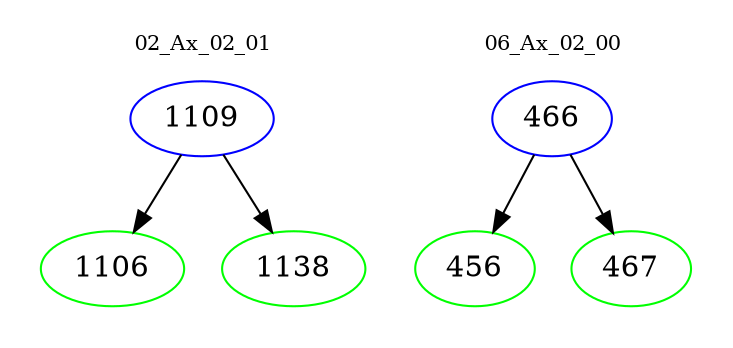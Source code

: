 digraph{
subgraph cluster_0 {
color = white
label = "02_Ax_02_01";
fontsize=10;
T0_1109 [label="1109", color="blue"]
T0_1109 -> T0_1106 [color="black"]
T0_1106 [label="1106", color="green"]
T0_1109 -> T0_1138 [color="black"]
T0_1138 [label="1138", color="green"]
}
subgraph cluster_1 {
color = white
label = "06_Ax_02_00";
fontsize=10;
T1_466 [label="466", color="blue"]
T1_466 -> T1_456 [color="black"]
T1_456 [label="456", color="green"]
T1_466 -> T1_467 [color="black"]
T1_467 [label="467", color="green"]
}
}
